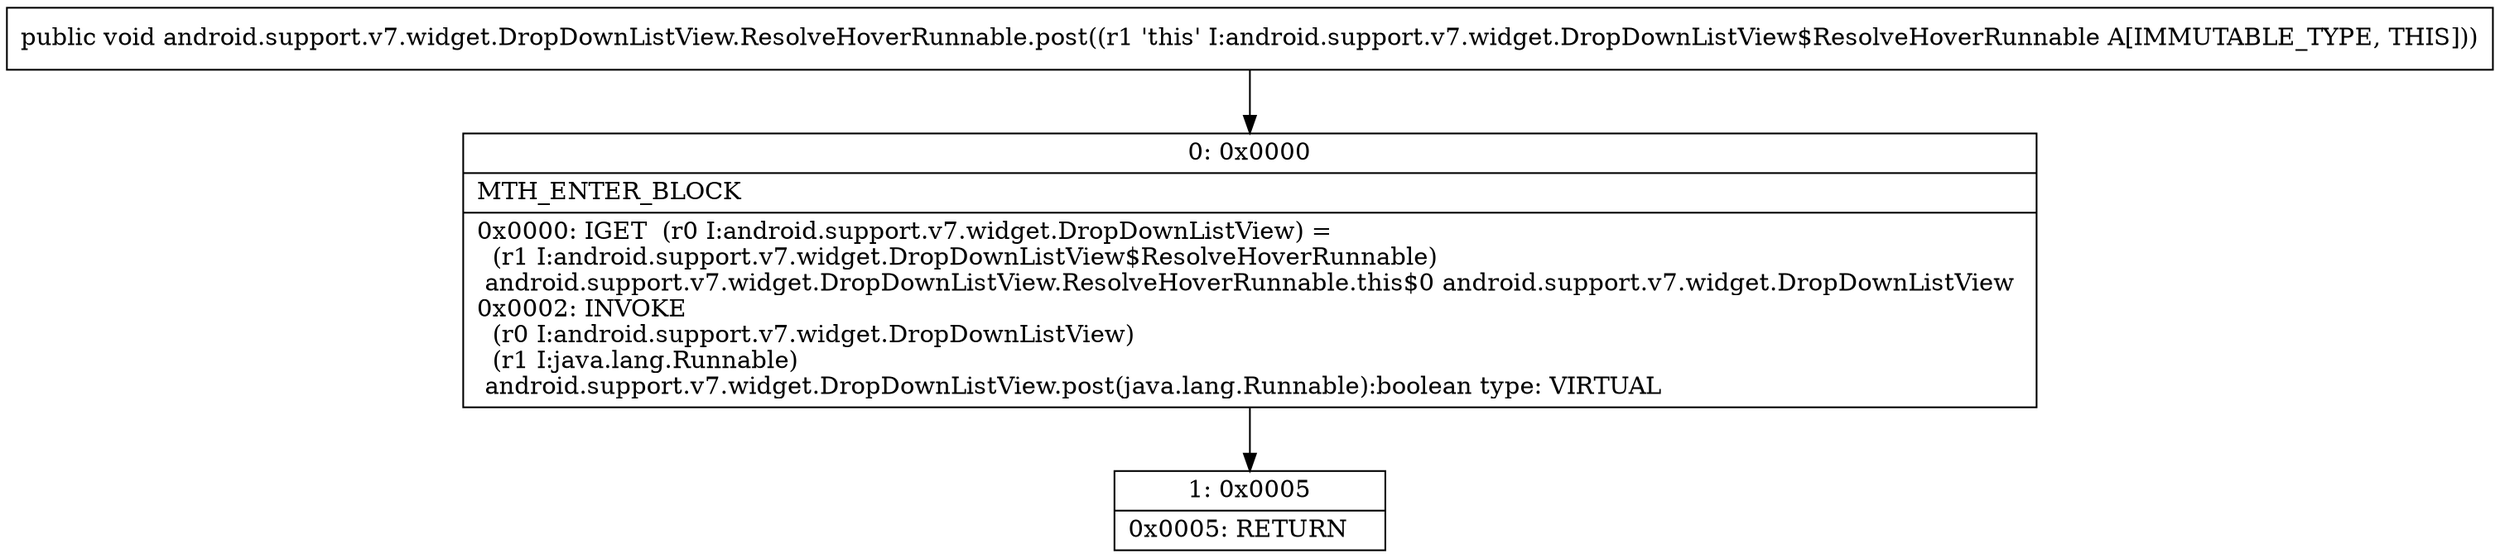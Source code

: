 digraph "CFG forandroid.support.v7.widget.DropDownListView.ResolveHoverRunnable.post()V" {
Node_0 [shape=record,label="{0\:\ 0x0000|MTH_ENTER_BLOCK\l|0x0000: IGET  (r0 I:android.support.v7.widget.DropDownListView) = \l  (r1 I:android.support.v7.widget.DropDownListView$ResolveHoverRunnable)\l android.support.v7.widget.DropDownListView.ResolveHoverRunnable.this$0 android.support.v7.widget.DropDownListView \l0x0002: INVOKE  \l  (r0 I:android.support.v7.widget.DropDownListView)\l  (r1 I:java.lang.Runnable)\l android.support.v7.widget.DropDownListView.post(java.lang.Runnable):boolean type: VIRTUAL \l}"];
Node_1 [shape=record,label="{1\:\ 0x0005|0x0005: RETURN   \l}"];
MethodNode[shape=record,label="{public void android.support.v7.widget.DropDownListView.ResolveHoverRunnable.post((r1 'this' I:android.support.v7.widget.DropDownListView$ResolveHoverRunnable A[IMMUTABLE_TYPE, THIS])) }"];
MethodNode -> Node_0;
Node_0 -> Node_1;
}

